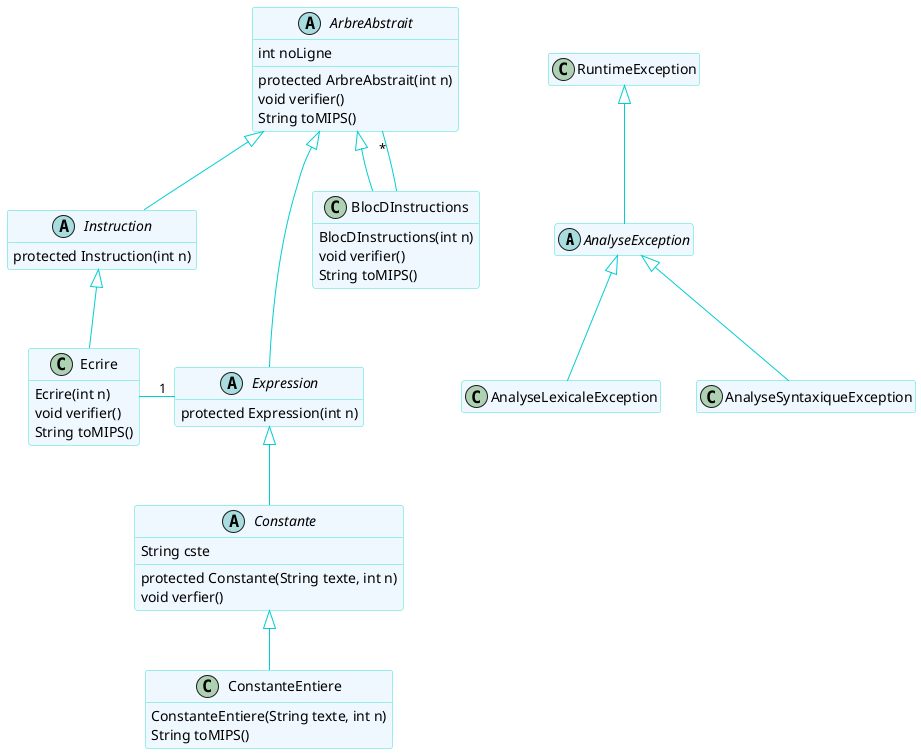 @startuml
skinparam class {
BackgroundColor AliceBlue
ArrowColor DarkTurquoise
BorderColor Turquoise
}

skinparam stereotypeCBackgroundColor DarkTurquoise
skinparam stereotypeIBackgroundColor Magenta
skinparam stereotypeABackgroundColor Yellow

hide stereotype
hide empty member

abstract class AnalyseException

AnalyseException -up-|> RuntimeException

AnalyseLexicaleException -up-|> AnalyseException
AnalyseSyntaxiqueException -up-|> AnalyseException

abstract class ArbreAbstrait {
   int noLigne
   protected ArbreAbstrait(int n)
   void verifier()
   String toMIPS()
}

class BlocDInstructions {
   BlocDInstructions(int n)
   void verifier()
   String toMIPS()
}

BlocDInstructions -up-|> ArbreAbstrait
BlocDInstructions -up- "*" ArbreAbstrait

abstract class Instruction {
   protected Instruction(int n)
}

Instruction -up-|> ArbreAbstrait
class Ecrire {
   Ecrire(int n)
   void verifier()
   String toMIPS()
}

Ecrire  -up-|> Instruction

abstract class Expression {
   protected Expression(int n)
}

Expression  -up-|> ArbreAbstrait
Ecrire - "1" Expression

abstract class Constante {
   String cste
   protected Constante(String texte, int n)
   void verfier()
}

Constante  -up-|> Expression

class ConstanteEntiere {
   ConstanteEntiere(String texte, int n)
   String toMIPS()
}

ConstanteEntiere  -up-|> Constante
@enduml